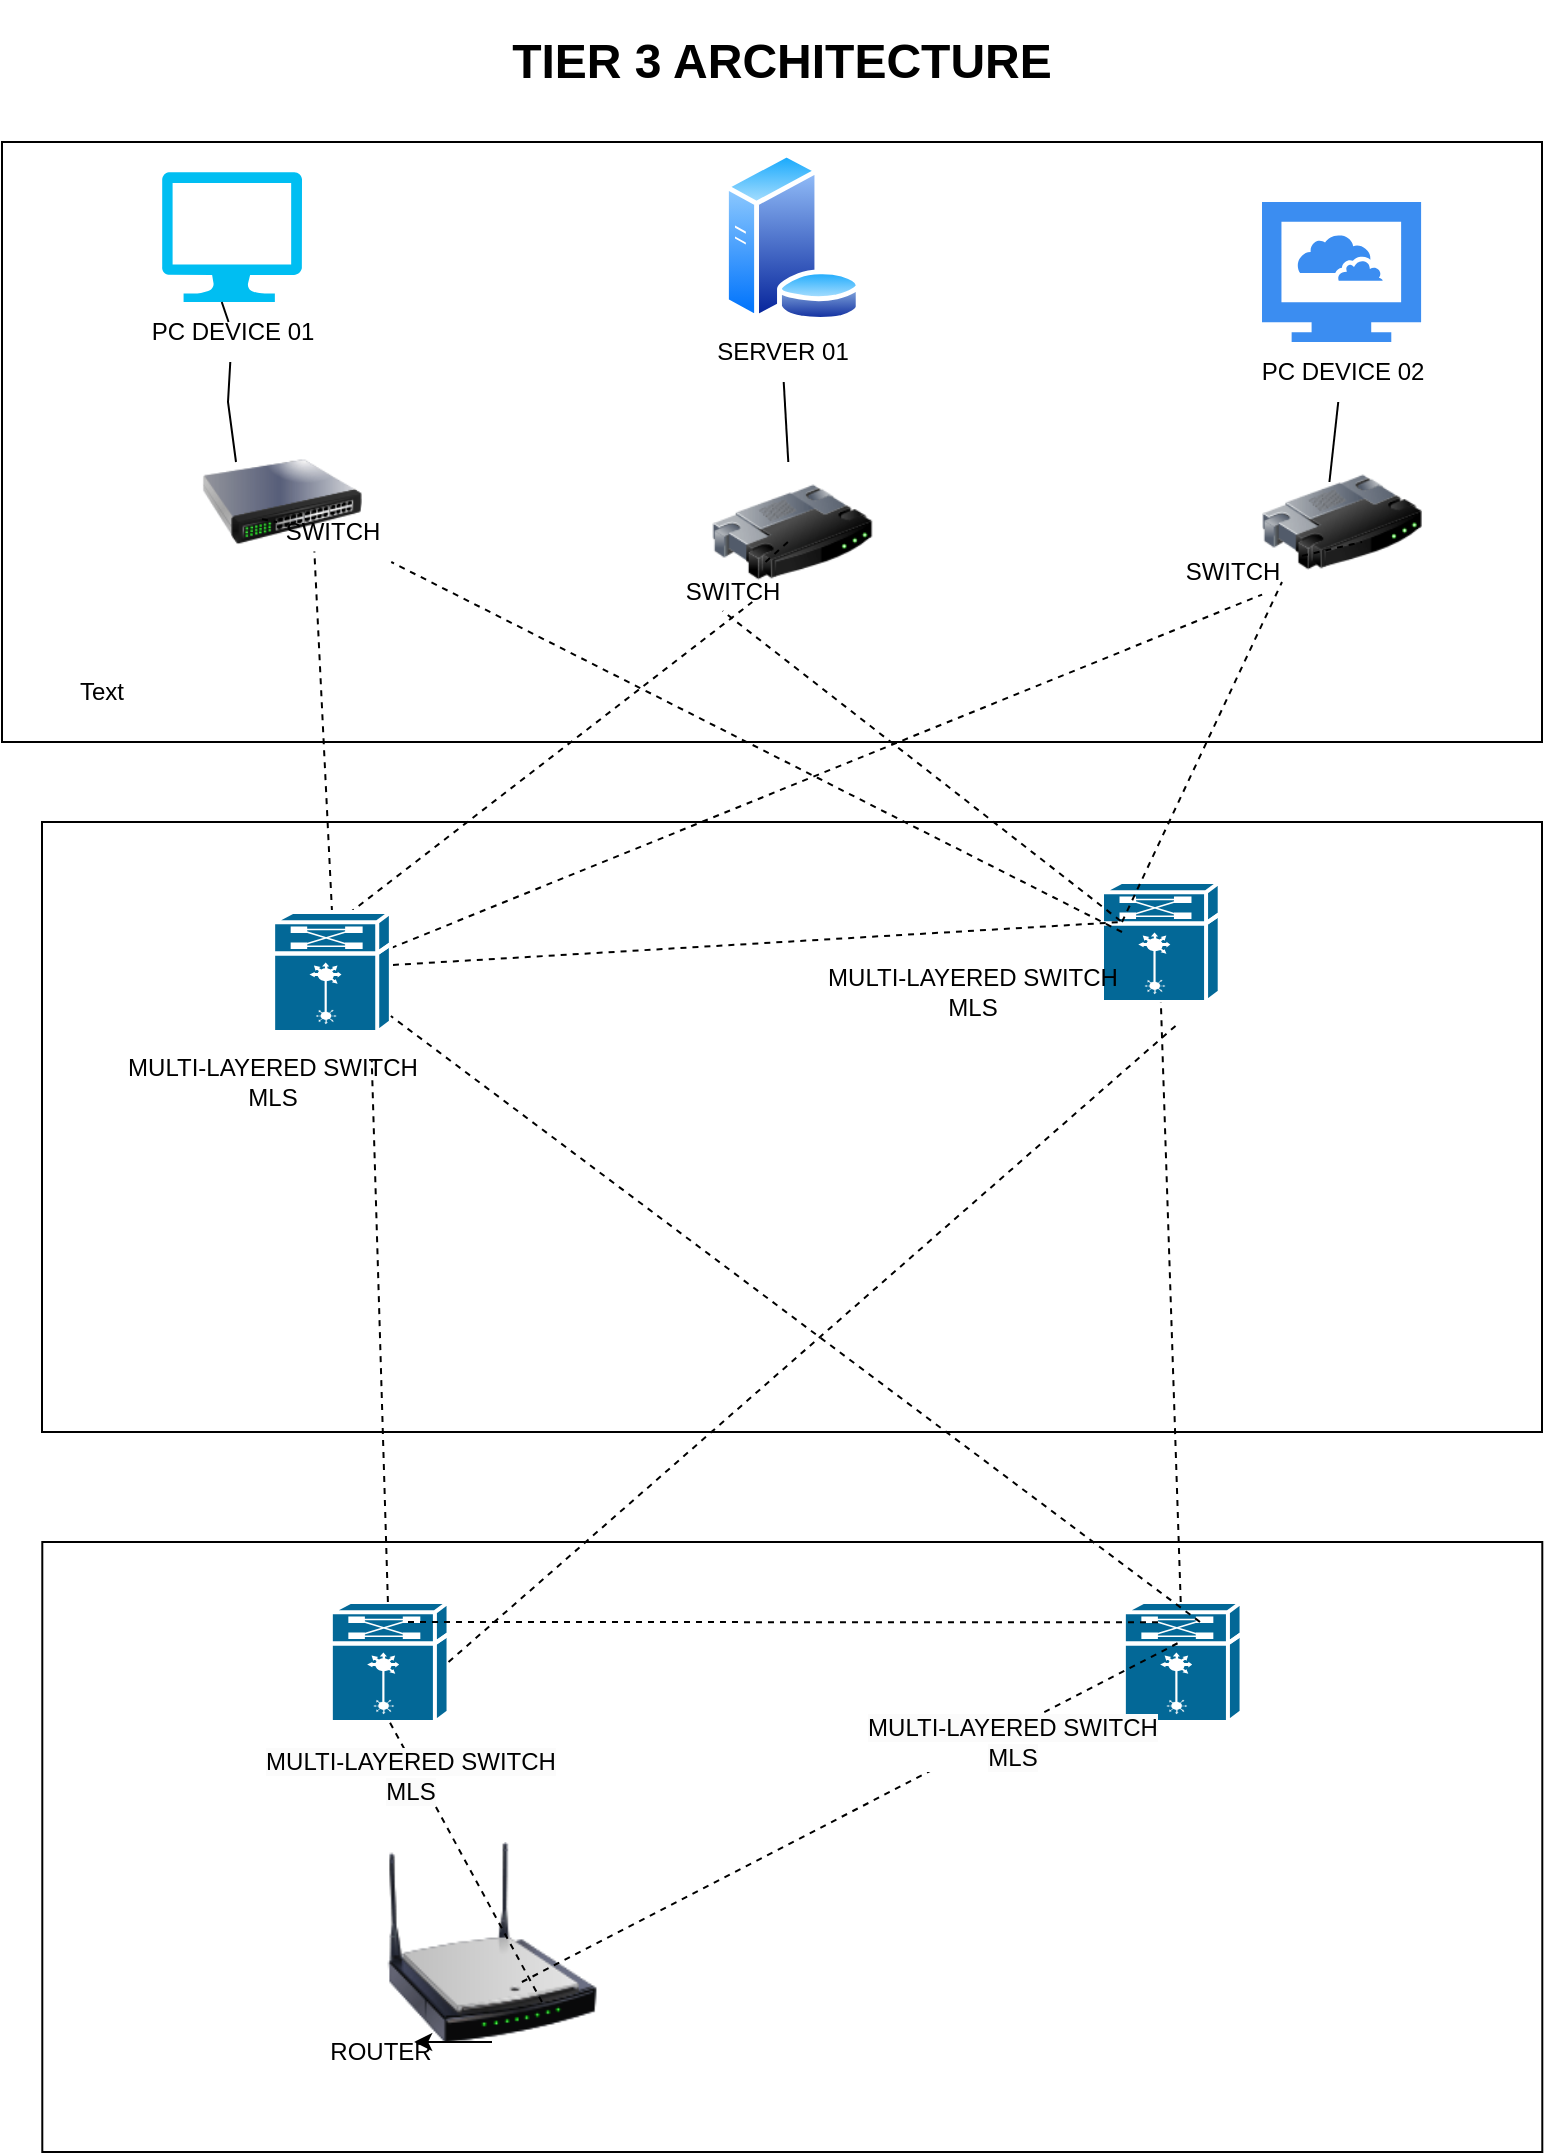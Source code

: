 <mxfile version="24.5.2" type="device">
  <diagram name="Page-1" id="7U2hGCDLGD2Dzf8NGq6I">
    <mxGraphModel dx="2614" dy="2118" grid="1" gridSize="10" guides="1" tooltips="1" connect="1" arrows="1" fold="1" page="1" pageScale="1" pageWidth="850" pageHeight="1100" math="0" shadow="0">
      <root>
        <mxCell id="0" />
        <mxCell id="1" parent="0" />
        <mxCell id="Y_fE8vQvsGZrMahcz89O-1" value="" style="rounded=0;whiteSpace=wrap;html=1;" vertex="1" parent="1">
          <mxGeometry x="-700" y="60" width="770" height="300" as="geometry" />
        </mxCell>
        <mxCell id="Y_fE8vQvsGZrMahcz89O-3" value="" style="verticalLabelPosition=bottom;html=1;verticalAlign=top;align=center;strokeColor=none;fillColor=#00BEF2;shape=mxgraph.azure.computer;pointerEvents=1;" vertex="1" parent="1">
          <mxGeometry x="-620" y="75" width="70" height="65" as="geometry" />
        </mxCell>
        <mxCell id="Y_fE8vQvsGZrMahcz89O-4" value="" style="sketch=0;html=1;aspect=fixed;strokeColor=none;shadow=0;fillColor=#3B8DF1;verticalAlign=top;labelPosition=center;verticalLabelPosition=bottom;shape=mxgraph.gcp2.cloud_computer" vertex="1" parent="1">
          <mxGeometry x="-70" y="90" width="79.55" height="70" as="geometry" />
        </mxCell>
        <mxCell id="Y_fE8vQvsGZrMahcz89O-5" value="" style="image;aspect=fixed;perimeter=ellipsePerimeter;html=1;align=center;shadow=0;dashed=0;spacingTop=3;image=img/lib/active_directory/database_server.svg;" vertex="1" parent="1">
          <mxGeometry x="-339.7" y="65" width="69.7" height="85" as="geometry" />
        </mxCell>
        <mxCell id="Y_fE8vQvsGZrMahcz89O-6" value="" style="image;html=1;image=img/lib/clip_art/networking/Switch_128x128.png" vertex="1" parent="1">
          <mxGeometry x="-600" y="200" width="80" height="80" as="geometry" />
        </mxCell>
        <mxCell id="Y_fE8vQvsGZrMahcz89O-7" value="" style="image;html=1;image=img/lib/clip_art/networking/Router_128x128.png" vertex="1" parent="1">
          <mxGeometry x="-344.85" y="220" width="80" height="70" as="geometry" />
        </mxCell>
        <mxCell id="Y_fE8vQvsGZrMahcz89O-8" value="" style="image;html=1;image=img/lib/clip_art/networking/Router_128x128.png" vertex="1" parent="1">
          <mxGeometry x="-70" y="210" width="80" height="80" as="geometry" />
        </mxCell>
        <mxCell id="Y_fE8vQvsGZrMahcz89O-16" value="" style="endArrow=none;html=1;rounded=0;" edge="1" parent="1" source="Y_fE8vQvsGZrMahcz89O-33">
          <mxGeometry width="50" height="50" relative="1" as="geometry">
            <mxPoint x="-310.71" y="210" as="sourcePoint" />
            <mxPoint x="-310.71" y="150" as="targetPoint" />
          </mxGeometry>
        </mxCell>
        <mxCell id="Y_fE8vQvsGZrMahcz89O-18" value="" style="endArrow=none;html=1;rounded=0;" edge="1" parent="1" source="Y_fE8vQvsGZrMahcz89O-37">
          <mxGeometry width="50" height="50" relative="1" as="geometry">
            <mxPoint x="-36.29" y="230" as="sourcePoint" />
            <mxPoint x="-40" y="160" as="targetPoint" />
          </mxGeometry>
        </mxCell>
        <mxCell id="Y_fE8vQvsGZrMahcz89O-19" value="" style="endArrow=none;html=1;rounded=0;" edge="1" parent="1" source="Y_fE8vQvsGZrMahcz89O-32">
          <mxGeometry width="50" height="50" relative="1" as="geometry">
            <mxPoint x="-583" y="220" as="sourcePoint" />
            <mxPoint x="-586.71" y="150" as="targetPoint" />
            <Array as="points" />
          </mxGeometry>
        </mxCell>
        <mxCell id="Y_fE8vQvsGZrMahcz89O-24" value="" style="rounded=0;whiteSpace=wrap;html=1;" vertex="1" parent="1">
          <mxGeometry x="-680" y="400" width="750" height="305" as="geometry" />
        </mxCell>
        <mxCell id="Y_fE8vQvsGZrMahcz89O-20" value="" style="endArrow=none;dashed=1;html=1;rounded=0;entryX=1;entryY=1;entryDx=0;entryDy=0;" edge="1" parent="1" source="Y_fE8vQvsGZrMahcz89O-35">
          <mxGeometry width="50" height="50" relative="1" as="geometry">
            <mxPoint x="-310" y="440" as="sourcePoint" />
            <mxPoint x="-562.43" y="250" as="targetPoint" />
          </mxGeometry>
        </mxCell>
        <mxCell id="Y_fE8vQvsGZrMahcz89O-21" value="" style="endArrow=none;dashed=1;html=1;rounded=0;entryX=1;entryY=1;entryDx=0;entryDy=0;" edge="1" parent="1" source="Y_fE8vQvsGZrMahcz89O-34">
          <mxGeometry width="50" height="50" relative="1" as="geometry">
            <mxPoint x="-302.64" y="440" as="sourcePoint" />
            <mxPoint x="-307.07" y="260" as="targetPoint" />
          </mxGeometry>
        </mxCell>
        <mxCell id="Y_fE8vQvsGZrMahcz89O-22" value="" style="endArrow=none;dashed=1;html=1;rounded=0;entryX=1;entryY=1;entryDx=0;entryDy=0;" edge="1" parent="1" source="Y_fE8vQvsGZrMahcz89O-38">
          <mxGeometry width="50" height="50" relative="1" as="geometry">
            <mxPoint x="-300" y="440" as="sourcePoint" />
            <mxPoint x="-20.0" y="260" as="targetPoint" />
          </mxGeometry>
        </mxCell>
        <mxCell id="Y_fE8vQvsGZrMahcz89O-25" value="" style="shape=mxgraph.cisco.switches.multilayer_remote_switch;html=1;pointerEvents=1;dashed=0;fillColor=#036897;strokeColor=#ffffff;strokeWidth=2;verticalLabelPosition=bottom;verticalAlign=top;align=center;outlineConnect=0;" vertex="1" parent="1">
          <mxGeometry x="-150.0" y="430" width="58.85" height="60" as="geometry" />
        </mxCell>
        <mxCell id="Y_fE8vQvsGZrMahcz89O-28" value="&lt;h1&gt;&lt;b&gt;TIER 3 ARCHITECTURE&lt;/b&gt;&lt;/h1&gt;" style="text;html=1;align=center;verticalAlign=middle;whiteSpace=wrap;rounded=0;" vertex="1" parent="1">
          <mxGeometry x="-650" width="680" height="40" as="geometry" />
        </mxCell>
        <mxCell id="Y_fE8vQvsGZrMahcz89O-29" value="Text" style="text;html=1;align=center;verticalAlign=middle;whiteSpace=wrap;rounded=0;" vertex="1" parent="1">
          <mxGeometry x="-680" y="320" width="60" height="30" as="geometry" />
        </mxCell>
        <mxCell id="Y_fE8vQvsGZrMahcz89O-36" value="" style="endArrow=none;dashed=1;html=1;rounded=0;entryX=0.374;entryY=0.825;entryDx=0;entryDy=0;exitX=0.5;exitY=0;exitDx=0;exitDy=0;exitPerimeter=0;entryPerimeter=0;" edge="1" parent="1" source="Y_fE8vQvsGZrMahcz89O-52" target="Y_fE8vQvsGZrMahcz89O-35">
          <mxGeometry width="50" height="50" relative="1" as="geometry">
            <mxPoint x="-310" y="440" as="sourcePoint" />
            <mxPoint x="-562.43" y="250" as="targetPoint" />
            <Array as="points" />
          </mxGeometry>
        </mxCell>
        <mxCell id="Y_fE8vQvsGZrMahcz89O-35" value="SWITCH" style="text;html=1;align=center;verticalAlign=middle;resizable=0;points=[];autosize=1;strokeColor=none;fillColor=none;" vertex="1" parent="1">
          <mxGeometry x="-570" y="240" width="70" height="30" as="geometry" />
        </mxCell>
        <mxCell id="Y_fE8vQvsGZrMahcz89O-39" value="MULTI-LAYERED SWITCH&lt;br&gt;MLS" style="text;html=1;align=center;verticalAlign=middle;resizable=0;points=[];autosize=1;strokeColor=none;fillColor=none;rotation=0;" vertex="1" parent="1">
          <mxGeometry x="-300" y="465" width="170" height="40" as="geometry" />
        </mxCell>
        <mxCell id="Y_fE8vQvsGZrMahcz89O-41" value="" style="endArrow=none;html=1;rounded=0;" edge="1" parent="1" target="Y_fE8vQvsGZrMahcz89O-32">
          <mxGeometry width="50" height="50" relative="1" as="geometry">
            <mxPoint x="-583" y="220" as="sourcePoint" />
            <mxPoint x="-586.71" y="150" as="targetPoint" />
            <Array as="points">
              <mxPoint x="-587" y="190" />
            </Array>
          </mxGeometry>
        </mxCell>
        <mxCell id="Y_fE8vQvsGZrMahcz89O-32" value="PC DEVICE 01" style="text;html=1;align=center;verticalAlign=middle;resizable=0;points=[];autosize=1;strokeColor=none;fillColor=none;" vertex="1" parent="1">
          <mxGeometry x="-635" y="140" width="100" height="30" as="geometry" />
        </mxCell>
        <mxCell id="Y_fE8vQvsGZrMahcz89O-42" value="" style="endArrow=none;html=1;rounded=0;" edge="1" parent="1" source="Y_fE8vQvsGZrMahcz89O-7" target="Y_fE8vQvsGZrMahcz89O-33">
          <mxGeometry width="50" height="50" relative="1" as="geometry">
            <mxPoint x="-307" y="220" as="sourcePoint" />
            <mxPoint x="-310.71" y="150" as="targetPoint" />
          </mxGeometry>
        </mxCell>
        <mxCell id="Y_fE8vQvsGZrMahcz89O-33" value="SERVER 01" style="text;html=1;align=center;verticalAlign=middle;resizable=0;points=[];autosize=1;strokeColor=none;fillColor=none;" vertex="1" parent="1">
          <mxGeometry x="-355" y="150" width="90" height="30" as="geometry" />
        </mxCell>
        <mxCell id="Y_fE8vQvsGZrMahcz89O-43" value="" style="endArrow=none;html=1;rounded=0;" edge="1" parent="1" target="Y_fE8vQvsGZrMahcz89O-37">
          <mxGeometry width="50" height="50" relative="1" as="geometry">
            <mxPoint x="-36.29" y="230" as="sourcePoint" />
            <mxPoint x="-40" y="160" as="targetPoint" />
          </mxGeometry>
        </mxCell>
        <mxCell id="Y_fE8vQvsGZrMahcz89O-37" value="PC DEVICE 02" style="text;html=1;align=center;verticalAlign=middle;resizable=0;points=[];autosize=1;strokeColor=none;fillColor=none;" vertex="1" parent="1">
          <mxGeometry x="-80.22" y="160" width="100" height="30" as="geometry" />
        </mxCell>
        <mxCell id="Y_fE8vQvsGZrMahcz89O-44" value="" style="endArrow=none;dashed=1;html=1;rounded=0;" edge="1" parent="1">
          <mxGeometry width="50" height="50" relative="1" as="geometry">
            <mxPoint x="-140" y="450" as="sourcePoint" />
            <mxPoint x="-60" y="280" as="targetPoint" />
          </mxGeometry>
        </mxCell>
        <mxCell id="Y_fE8vQvsGZrMahcz89O-38" value="SWITCH" style="text;html=1;align=center;verticalAlign=middle;resizable=0;points=[];autosize=1;strokeColor=none;fillColor=none;" vertex="1" parent="1">
          <mxGeometry x="-120.0" y="260" width="70" height="30" as="geometry" />
        </mxCell>
        <mxCell id="Y_fE8vQvsGZrMahcz89O-45" value="" style="endArrow=none;dashed=1;html=1;rounded=0;entryX=0.433;entryY=0.816;entryDx=0;entryDy=0;exitX=0;exitY=0.5;exitDx=0;exitDy=0;exitPerimeter=0;entryPerimeter=0;" edge="1" parent="1" source="Y_fE8vQvsGZrMahcz89O-52" target="Y_fE8vQvsGZrMahcz89O-34">
          <mxGeometry width="50" height="50" relative="1" as="geometry">
            <mxPoint x="-302.64" y="440" as="sourcePoint" />
            <mxPoint x="-307.07" y="260" as="targetPoint" />
            <Array as="points">
              <mxPoint x="-140" y="450" />
            </Array>
          </mxGeometry>
        </mxCell>
        <mxCell id="Y_fE8vQvsGZrMahcz89O-34" value="SWITCH" style="text;html=1;align=center;verticalAlign=middle;resizable=0;points=[];autosize=1;strokeColor=none;fillColor=none;" vertex="1" parent="1">
          <mxGeometry x="-370" y="270" width="70" height="30" as="geometry" />
        </mxCell>
        <mxCell id="Y_fE8vQvsGZrMahcz89O-53" value="" style="endArrow=none;dashed=1;html=1;rounded=0;exitX=0;exitY=0.5;exitDx=0;exitDy=0;exitPerimeter=0;entryX=0.25;entryY=1;entryDx=0;entryDy=0;" edge="1" parent="1" source="Y_fE8vQvsGZrMahcz89O-52" target="Y_fE8vQvsGZrMahcz89O-7">
          <mxGeometry width="50" height="50" relative="1" as="geometry">
            <mxPoint x="-530" y="485" as="sourcePoint" />
            <mxPoint x="-290" y="310" as="targetPoint" />
            <Array as="points" />
          </mxGeometry>
        </mxCell>
        <mxCell id="Y_fE8vQvsGZrMahcz89O-54" value="" style="endArrow=none;dashed=1;html=1;rounded=0;entryX=0.715;entryY=0.876;entryDx=0;entryDy=0;entryPerimeter=0;" edge="1" parent="1" source="Y_fE8vQvsGZrMahcz89O-52" target="Y_fE8vQvsGZrMahcz89O-38">
          <mxGeometry width="50" height="50" relative="1" as="geometry">
            <mxPoint x="-130" y="460" as="sourcePoint" />
            <mxPoint x="-40" y="300" as="targetPoint" />
          </mxGeometry>
        </mxCell>
        <mxCell id="Y_fE8vQvsGZrMahcz89O-55" value="" style="endArrow=none;dashed=1;html=1;rounded=0;" edge="1" parent="1" target="Y_fE8vQvsGZrMahcz89O-35">
          <mxGeometry width="50" height="50" relative="1" as="geometry">
            <mxPoint x="-140" y="455" as="sourcePoint" />
            <mxPoint x="-534" y="275" as="targetPoint" />
            <Array as="points" />
          </mxGeometry>
        </mxCell>
        <mxCell id="Y_fE8vQvsGZrMahcz89O-66" value="" style="rounded=0;whiteSpace=wrap;html=1;" vertex="1" parent="1">
          <mxGeometry x="-679.85" y="760" width="750" height="305" as="geometry" />
        </mxCell>
        <mxCell id="Y_fE8vQvsGZrMahcz89O-26" value="" style="image;html=1;image=img/lib/clip_art/networking/Wireless_Router_N_128x128.png" vertex="1" parent="1">
          <mxGeometry x="-520" y="910" width="130" height="100" as="geometry" />
        </mxCell>
        <mxCell id="Y_fE8vQvsGZrMahcz89O-40" value="ROUTER" style="text;html=1;align=center;verticalAlign=middle;resizable=0;points=[];autosize=1;strokeColor=none;fillColor=none;" vertex="1" parent="1">
          <mxGeometry x="-545.58" y="1000" width="70" height="30" as="geometry" />
        </mxCell>
        <mxCell id="Y_fE8vQvsGZrMahcz89O-67" style="edgeStyle=orthogonalEdgeStyle;rounded=0;orthogonalLoop=1;jettySize=auto;html=1;exitX=0.5;exitY=1;exitDx=0;exitDy=0;entryX=0.738;entryY=0.333;entryDx=0;entryDy=0;entryPerimeter=0;fontFamily=Helvetica;fontSize=12;fontColor=default;autosize=1;resizable=0;" edge="1" parent="1" source="Y_fE8vQvsGZrMahcz89O-26" target="Y_fE8vQvsGZrMahcz89O-40">
          <mxGeometry relative="1" as="geometry" />
        </mxCell>
        <mxCell id="Y_fE8vQvsGZrMahcz89O-68" value="MULTI-LAYERED SWITCH&lt;br&gt;MLS" style="text;html=1;align=center;verticalAlign=middle;resizable=0;points=[];autosize=1;strokeColor=none;fillColor=none;rotation=0;" vertex="1" parent="1">
          <mxGeometry x="-650" y="510" width="170" height="40" as="geometry" />
        </mxCell>
        <mxCell id="Y_fE8vQvsGZrMahcz89O-69" value="" style="shape=mxgraph.cisco.switches.multilayer_remote_switch;html=1;pointerEvents=1;dashed=0;fillColor=#036897;strokeColor=#ffffff;strokeWidth=2;verticalLabelPosition=bottom;verticalAlign=top;align=center;outlineConnect=0;" vertex="1" parent="1">
          <mxGeometry x="-139.07" y="790" width="58.85" height="60" as="geometry" />
        </mxCell>
        <mxCell id="Y_fE8vQvsGZrMahcz89O-70" value="" style="endArrow=none;dashed=1;html=1;rounded=0;exitX=0;exitY=0.5;exitDx=0;exitDy=0;exitPerimeter=0;entryX=0.25;entryY=1;entryDx=0;entryDy=0;" edge="1" parent="1" target="Y_fE8vQvsGZrMahcz89O-52">
          <mxGeometry width="50" height="50" relative="1" as="geometry">
            <mxPoint x="-530" y="485" as="sourcePoint" />
            <mxPoint x="-325" y="290" as="targetPoint" />
            <Array as="points" />
          </mxGeometry>
        </mxCell>
        <mxCell id="Y_fE8vQvsGZrMahcz89O-52" value="" style="shape=mxgraph.cisco.switches.multilayer_remote_switch;html=1;pointerEvents=1;dashed=0;fillColor=#036897;strokeColor=#ffffff;strokeWidth=2;verticalLabelPosition=bottom;verticalAlign=top;align=center;outlineConnect=0;" vertex="1" parent="1">
          <mxGeometry x="-564.42" y="445" width="58.85" height="60" as="geometry" />
        </mxCell>
        <mxCell id="Y_fE8vQvsGZrMahcz89O-71" value="" style="shape=mxgraph.cisco.switches.multilayer_remote_switch;html=1;pointerEvents=1;dashed=0;fillColor=#036897;strokeColor=#ffffff;strokeWidth=2;verticalLabelPosition=bottom;verticalAlign=top;align=center;outlineConnect=0;" vertex="1" parent="1">
          <mxGeometry x="-535.58" y="790" width="58.85" height="60" as="geometry" />
        </mxCell>
        <mxCell id="Y_fE8vQvsGZrMahcz89O-56" value="" style="endArrow=none;dashed=1;html=1;rounded=0;entryX=0.374;entryY=0.825;entryDx=0;entryDy=0;entryPerimeter=0;" edge="1" parent="1" source="Y_fE8vQvsGZrMahcz89O-71">
          <mxGeometry width="50" height="50" relative="1" as="geometry">
            <mxPoint x="-467" y="680" as="sourcePoint" />
            <mxPoint x="-515.12" y="519.5" as="targetPoint" />
            <Array as="points" />
          </mxGeometry>
        </mxCell>
        <mxCell id="Y_fE8vQvsGZrMahcz89O-27" value="" style="endArrow=none;dashed=1;html=1;rounded=0;entryX=0.5;entryY=1;entryDx=0;entryDy=0;entryPerimeter=0;" edge="1" parent="1" source="Y_fE8vQvsGZrMahcz89O-69" target="Y_fE8vQvsGZrMahcz89O-25">
          <mxGeometry width="50" height="50" relative="1" as="geometry">
            <mxPoint x="-280" y="650" as="sourcePoint" />
            <mxPoint x="-330" y="500" as="targetPoint" />
          </mxGeometry>
        </mxCell>
        <mxCell id="Y_fE8vQvsGZrMahcz89O-72" value="" style="endArrow=none;dashed=1;html=1;rounded=0;" edge="1" parent="1" target="Y_fE8vQvsGZrMahcz89O-52">
          <mxGeometry width="50" height="50" relative="1" as="geometry">
            <mxPoint x="-101" y="800" as="sourcePoint" />
            <mxPoint x="-111" y="500" as="targetPoint" />
          </mxGeometry>
        </mxCell>
        <mxCell id="Y_fE8vQvsGZrMahcz89O-73" value="" style="endArrow=none;dashed=1;html=1;rounded=0;entryX=0.5;entryY=1;entryDx=0;entryDy=0;entryPerimeter=0;exitX=1;exitY=0.5;exitDx=0;exitDy=0;exitPerimeter=0;" edge="1" parent="1" source="Y_fE8vQvsGZrMahcz89O-71">
          <mxGeometry width="50" height="50" relative="1" as="geometry">
            <mxPoint x="-101" y="800" as="sourcePoint" />
            <mxPoint x="-111" y="500" as="targetPoint" />
          </mxGeometry>
        </mxCell>
        <mxCell id="Y_fE8vQvsGZrMahcz89O-74" value="" style="endArrow=none;dashed=1;html=1;rounded=0;entryX=0.303;entryY=0.169;entryDx=0;entryDy=0;entryPerimeter=0;" edge="1" parent="1" target="Y_fE8vQvsGZrMahcz89O-69">
          <mxGeometry width="50" height="50" relative="1" as="geometry">
            <mxPoint x="-497" y="800" as="sourcePoint" />
            <mxPoint x="-505.12" y="529.5" as="targetPoint" />
            <Array as="points" />
          </mxGeometry>
        </mxCell>
        <mxCell id="Y_fE8vQvsGZrMahcz89O-75" value="" style="endArrow=none;dashed=1;html=1;rounded=0;entryX=0.303;entryY=0.169;entryDx=0;entryDy=0;entryPerimeter=0;exitX=0.615;exitY=0.7;exitDx=0;exitDy=0;exitPerimeter=0;" edge="1" parent="1" source="Y_fE8vQvsGZrMahcz89O-26">
          <mxGeometry width="50" height="50" relative="1" as="geometry">
            <mxPoint x="-487" y="810" as="sourcePoint" />
            <mxPoint x="-111" y="810" as="targetPoint" />
            <Array as="points" />
          </mxGeometry>
        </mxCell>
        <mxCell id="Y_fE8vQvsGZrMahcz89O-78" value="&lt;span style=&quot;background-color: rgb(251, 251, 251);&quot;&gt;MULTI-LAYERED SWITCH&lt;/span&gt;&lt;br style=&quot;background-color: rgb(251, 251, 251);&quot;&gt;&lt;span style=&quot;background-color: rgb(251, 251, 251);&quot;&gt;MLS&lt;/span&gt;" style="edgeLabel;html=1;align=center;verticalAlign=middle;resizable=0;points=[];fontFamily=Helvetica;fontSize=12;fontColor=default;autosize=1;fillColor=none;gradientColor=none;" vertex="1" connectable="0" parent="Y_fE8vQvsGZrMahcz89O-75">
          <mxGeometry x="0.717" y="2" width="170" height="40" relative="1" as="geometry">
            <mxPoint x="-122" y="8" as="offset" />
          </mxGeometry>
        </mxCell>
        <mxCell id="Y_fE8vQvsGZrMahcz89O-76" value="" style="endArrow=none;dashed=1;html=1;rounded=0;entryX=0.5;entryY=1;entryDx=0;entryDy=0;entryPerimeter=0;exitX=0.615;exitY=0.7;exitDx=0;exitDy=0;exitPerimeter=0;" edge="1" parent="1" target="Y_fE8vQvsGZrMahcz89O-71">
          <mxGeometry width="50" height="50" relative="1" as="geometry">
            <mxPoint x="-430" y="990" as="sourcePoint" />
            <mxPoint x="-101" y="820" as="targetPoint" />
            <Array as="points" />
          </mxGeometry>
        </mxCell>
        <mxCell id="Y_fE8vQvsGZrMahcz89O-77" value="&lt;span style=&quot;background-color: rgb(251, 251, 251);&quot;&gt;MULTI-LAYERED SWITCH&lt;/span&gt;&lt;br style=&quot;background-color: rgb(251, 251, 251);&quot;&gt;&lt;span style=&quot;background-color: rgb(251, 251, 251);&quot;&gt;MLS&lt;/span&gt;" style="edgeLabel;html=1;align=center;verticalAlign=middle;resizable=0;points=[];fontFamily=Helvetica;fontSize=12;fontColor=default;autosize=1;fillColor=none;gradientColor=none;" vertex="1" connectable="0" parent="Y_fE8vQvsGZrMahcz89O-76">
          <mxGeometry x="0.638" y="4" width="170" height="40" relative="1" as="geometry">
            <mxPoint x="-85" y="-20" as="offset" />
          </mxGeometry>
        </mxCell>
      </root>
    </mxGraphModel>
  </diagram>
</mxfile>
